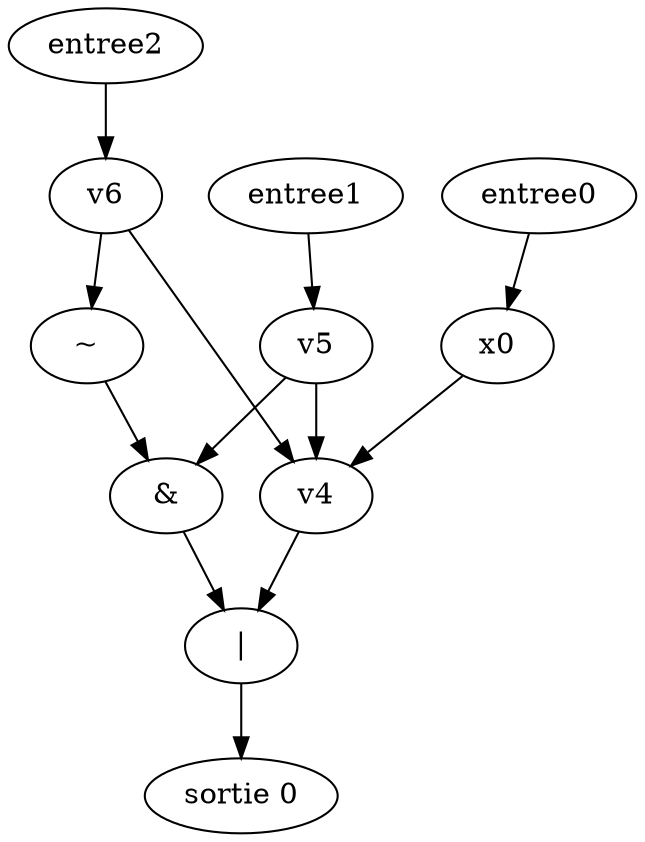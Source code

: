 digraph G { 
v0 [label="sortie 0"]; 
v1 [label="|"]; 
v3 [label="x0"]; 
v7 [label="&"]; 
v9 [label="~"]; 
v11 [label="entree0"]; 
v12 [label="entree1"]; 
v13 [label="entree2"]; 
v1 -> v0;
v3 -> v4 -> v1;
v5 -> v4;
v5 -> v7 -> v1;
v6 -> v4;
v6 -> v9 -> v7;
v11 -> v3;
v12 -> v5;
v13 -> v6;
}